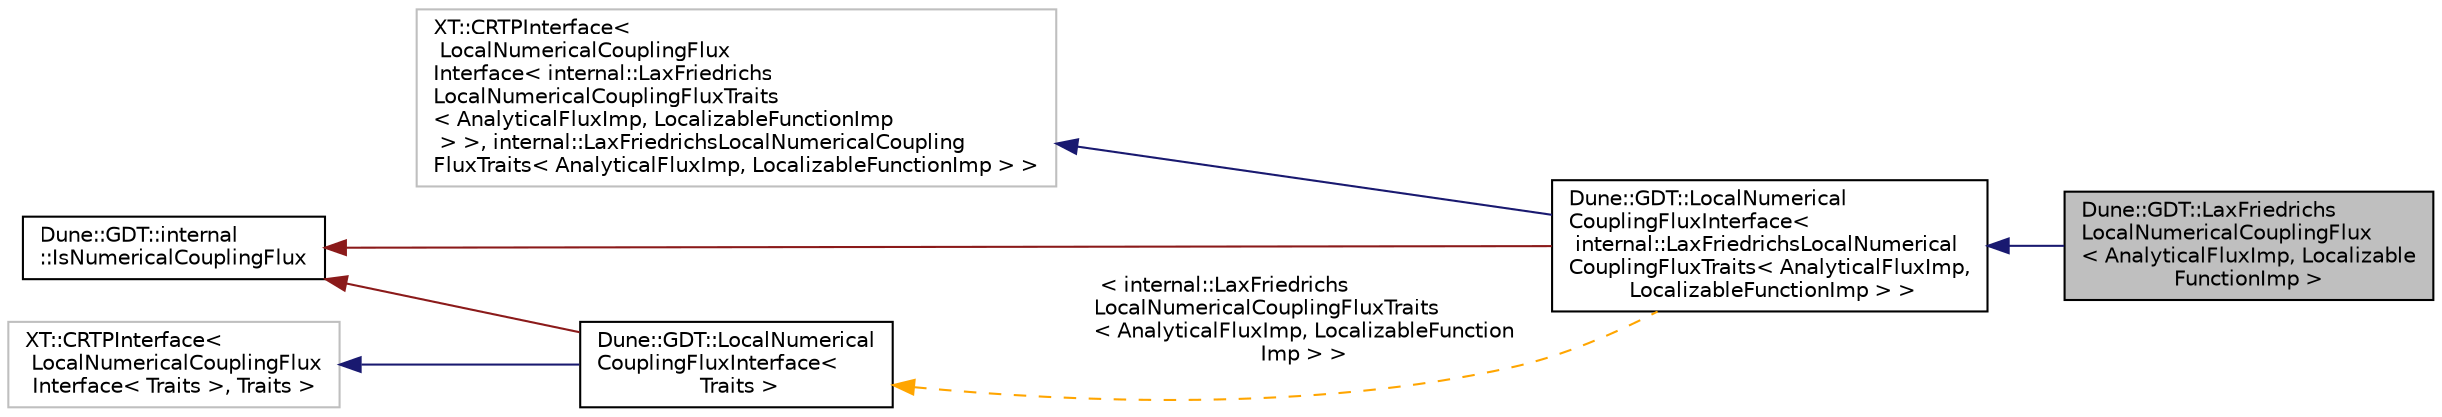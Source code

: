 digraph "Dune::GDT::LaxFriedrichsLocalNumericalCouplingFlux&lt; AnalyticalFluxImp, LocalizableFunctionImp &gt;"
{
  edge [fontname="Helvetica",fontsize="10",labelfontname="Helvetica",labelfontsize="10"];
  node [fontname="Helvetica",fontsize="10",shape=record];
  rankdir="LR";
  Node0 [label="Dune::GDT::LaxFriedrichs\lLocalNumericalCouplingFlux\l\< AnalyticalFluxImp, Localizable\lFunctionImp \>",height=0.2,width=0.4,color="black", fillcolor="grey75", style="filled", fontcolor="black"];
  Node1 -> Node0 [dir="back",color="midnightblue",fontsize="10",style="solid",fontname="Helvetica"];
  Node1 [label="Dune::GDT::LocalNumerical\lCouplingFluxInterface\<\l internal::LaxFriedrichsLocalNumerical\lCouplingFluxTraits\< AnalyticalFluxImp,\l LocalizableFunctionImp \> \>",height=0.2,width=0.4,color="black", fillcolor="white", style="filled",URL="$a01477.html"];
  Node2 -> Node1 [dir="back",color="midnightblue",fontsize="10",style="solid",fontname="Helvetica"];
  Node2 [label="XT::CRTPInterface\<\l LocalNumericalCouplingFlux\lInterface\< internal::LaxFriedrichs\lLocalNumericalCouplingFluxTraits\l\< AnalyticalFluxImp, LocalizableFunctionImp\l \> \>, internal::LaxFriedrichsLocalNumericalCoupling\lFluxTraits\< AnalyticalFluxImp, LocalizableFunctionImp \> \>",height=0.2,width=0.4,color="grey75", fillcolor="white", style="filled"];
  Node3 -> Node1 [dir="back",color="firebrick4",fontsize="10",style="solid",fontname="Helvetica"];
  Node3 [label="Dune::GDT::internal\l::IsNumericalCouplingFlux",height=0.2,width=0.4,color="black", fillcolor="white", style="filled",URL="$a01461.html"];
  Node4 -> Node1 [dir="back",color="orange",fontsize="10",style="dashed",label=" \< internal::LaxFriedrichs\lLocalNumericalCouplingFluxTraits\l\< AnalyticalFluxImp, LocalizableFunction\lImp \> \>" ,fontname="Helvetica"];
  Node4 [label="Dune::GDT::LocalNumerical\lCouplingFluxInterface\<\l Traits \>",height=0.2,width=0.4,color="black", fillcolor="white", style="filled",URL="$a01477.html"];
  Node5 -> Node4 [dir="back",color="midnightblue",fontsize="10",style="solid",fontname="Helvetica"];
  Node5 [label="XT::CRTPInterface\<\l LocalNumericalCouplingFlux\lInterface\< Traits \>, Traits \>",height=0.2,width=0.4,color="grey75", fillcolor="white", style="filled"];
  Node3 -> Node4 [dir="back",color="firebrick4",fontsize="10",style="solid",fontname="Helvetica"];
}
